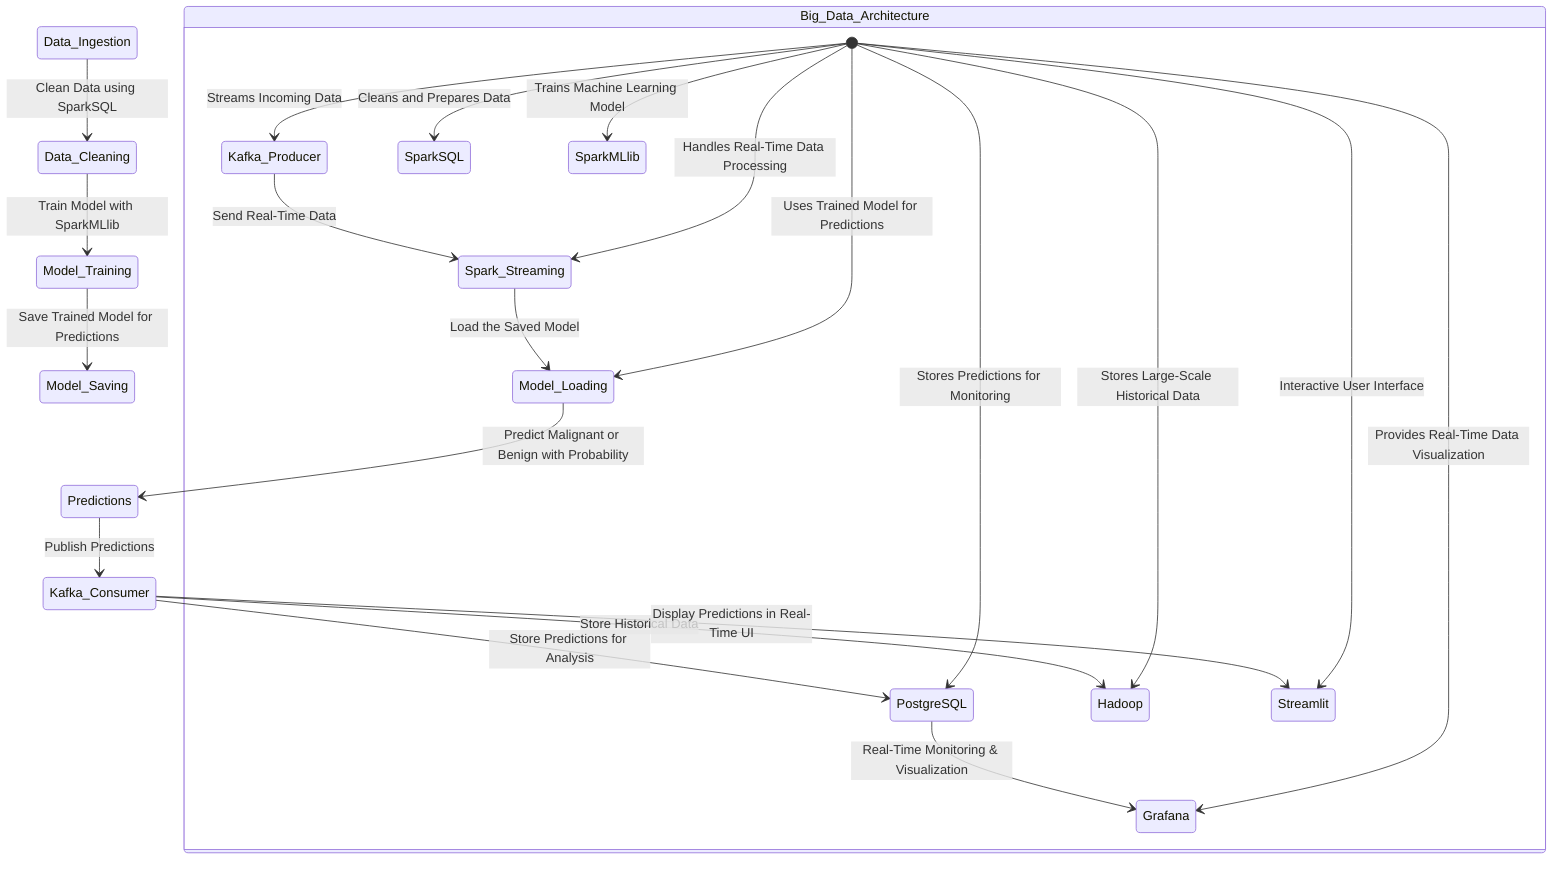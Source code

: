 stateDiagram-v2
    %% System Workflow: Step-by-Step Data Flow
    Data_Ingestion --> Data_Cleaning: Clean Data using SparkSQL
    Data_Cleaning --> Model_Training: Train Model with SparkMLlib
    Model_Training --> Model_Saving: Save Trained Model for Predictions

    %% Real-Time Processing
    Kafka_Producer --> Spark_Streaming: Send Real-Time Data
    Spark_Streaming --> Model_Loading: Load the Saved Model
    Model_Loading --> Predictions: Predict Malignant or Benign with Probability

    %% Storage and Visualization
    Predictions --> Kafka_Consumer: Publish Predictions
    Kafka_Consumer --> PostgreSQL: Store Predictions for Analysis
    Kafka_Consumer --> Hadoop: Store Historical Data
    PostgreSQL --> Grafana: Real-Time Monitoring & Visualization
    Kafka_Consumer --> Streamlit: Display Predictions in Real-Time UI

    %% Technology Stack
    state Big_Data_Architecture {
        [*] --> SparkSQL: Cleans and Prepares Data
        [*] --> SparkMLlib: Trains Machine Learning Model
        [*] --> Kafka_Producer: Streams Incoming Data
        [*] --> Spark_Streaming: Handles Real-Time Data Processing
        [*] --> Model_Loading: Uses Trained Model for Predictions
        [*] --> PostgreSQL: Stores Predictions for Monitoring
        [*] --> Hadoop: Stores Large-Scale Historical Data
        [*] --> Grafana: Provides Real-Time Data Visualization
        [*] --> Streamlit: Interactive User Interface
    }